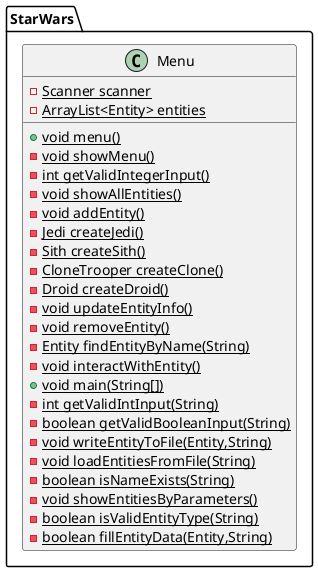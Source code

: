 @startuml
class StarWars.Menu {
- {static} Scanner scanner
- {static} ArrayList<Entity> entities
+ {static} void menu()
- {static} void showMenu()
- {static} int getValidIntegerInput()
- {static} void showAllEntities()
- {static} void addEntity()
- {static} Jedi createJedi()
- {static} Sith createSith()
- {static} CloneTrooper createClone()
- {static} Droid createDroid()
- {static} void updateEntityInfo()
- {static} void removeEntity()
- {static} Entity findEntityByName(String)
- {static} void interactWithEntity()
+ {static} void main(String[])
- {static} int getValidIntInput(String)
- {static} boolean getValidBooleanInput(String)
- {static} void writeEntityToFile(Entity,String)
- {static} void loadEntitiesFromFile(String)
- {static} boolean isNameExists(String)
- {static} void showEntitiesByParameters()
- {static} boolean isValidEntityType(String)
- {static} boolean fillEntityData(Entity,String)
}


@enduml